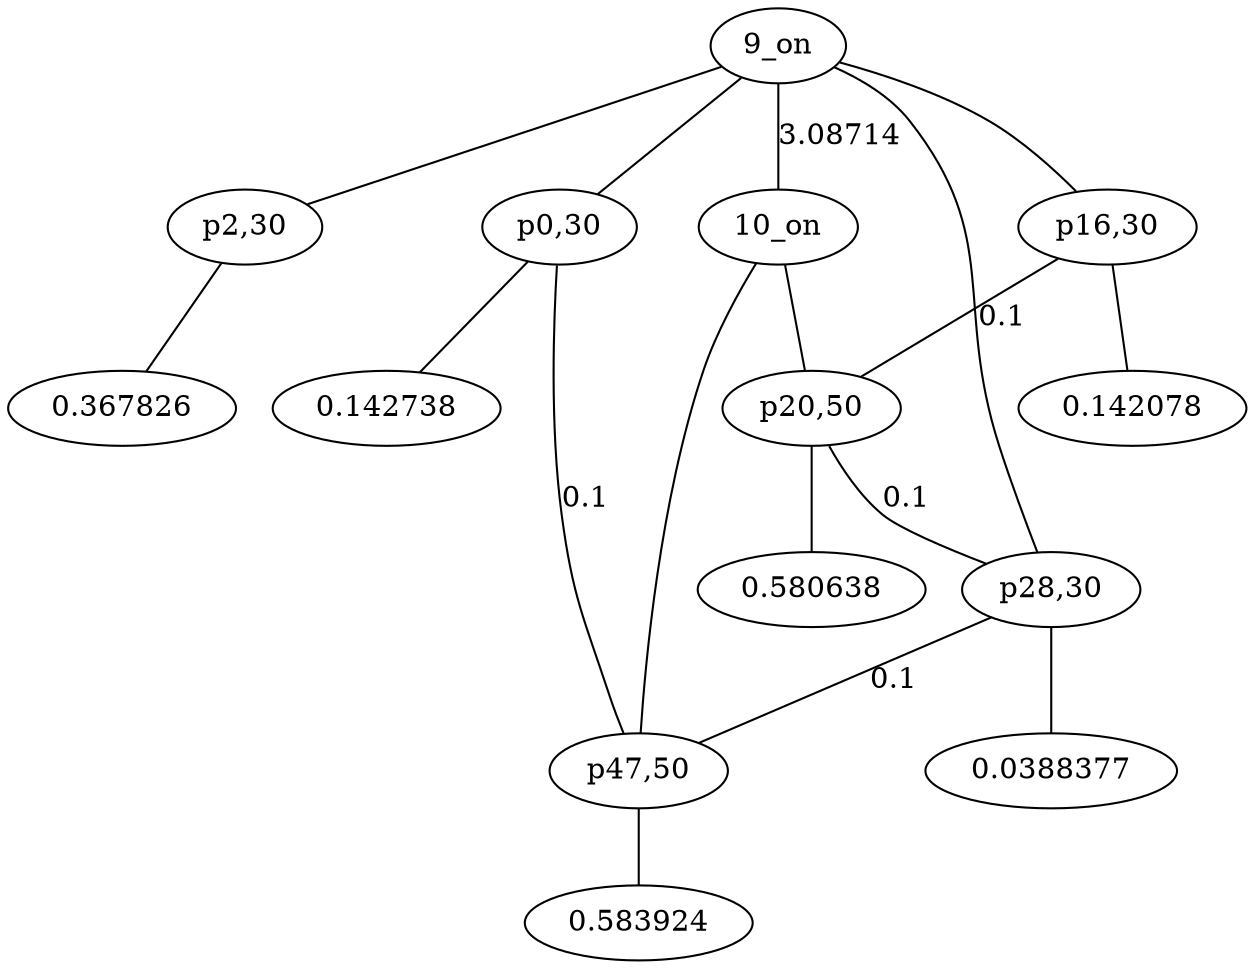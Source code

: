 graph {
	"p0,30" -- "c0"
	"c0" [ label="0.142738", pos="78.8477,36.0477!"];
	"p0,30" -- "p47,50" [label="0.1"]
	"p2,30" -- "c1"
	"c1" [ label="0.367826", pos="50.548,4.0308!"];
	"p16,30" -- "c2"
	"c2" [ label="0.142078", pos="21.1687,35.5378!"];
	"p16,30" -- "p20,50" [label="0.1"]
	"p20,50" -- "c5"
	"c5" [ label="0.580638", pos="28.1905,74.1828!"];
	"p20,50" -- "p28,30" [label="0.1"]
	"p28,30" -- "c7"
	"c7" [ label="0.0388377", pos="49.9937,61.6923!"];
	"p28,30" -- "p47,50" [label="0.1"]
	"p47,50" -- "c8"
	"c8" [ label="0.583924", pos="72.4009,73.5011!"];
	"9_on" -- "10_on" [label="3.08714"]
	"9_on" -- "p0,30"
	"9_on" -- "p2,30"
	"9_on" -- "p16,30"
	"9_on" -- "p28,30"
	"10_on" -- "p20,50"
	"10_on" -- "p47,50"
}

